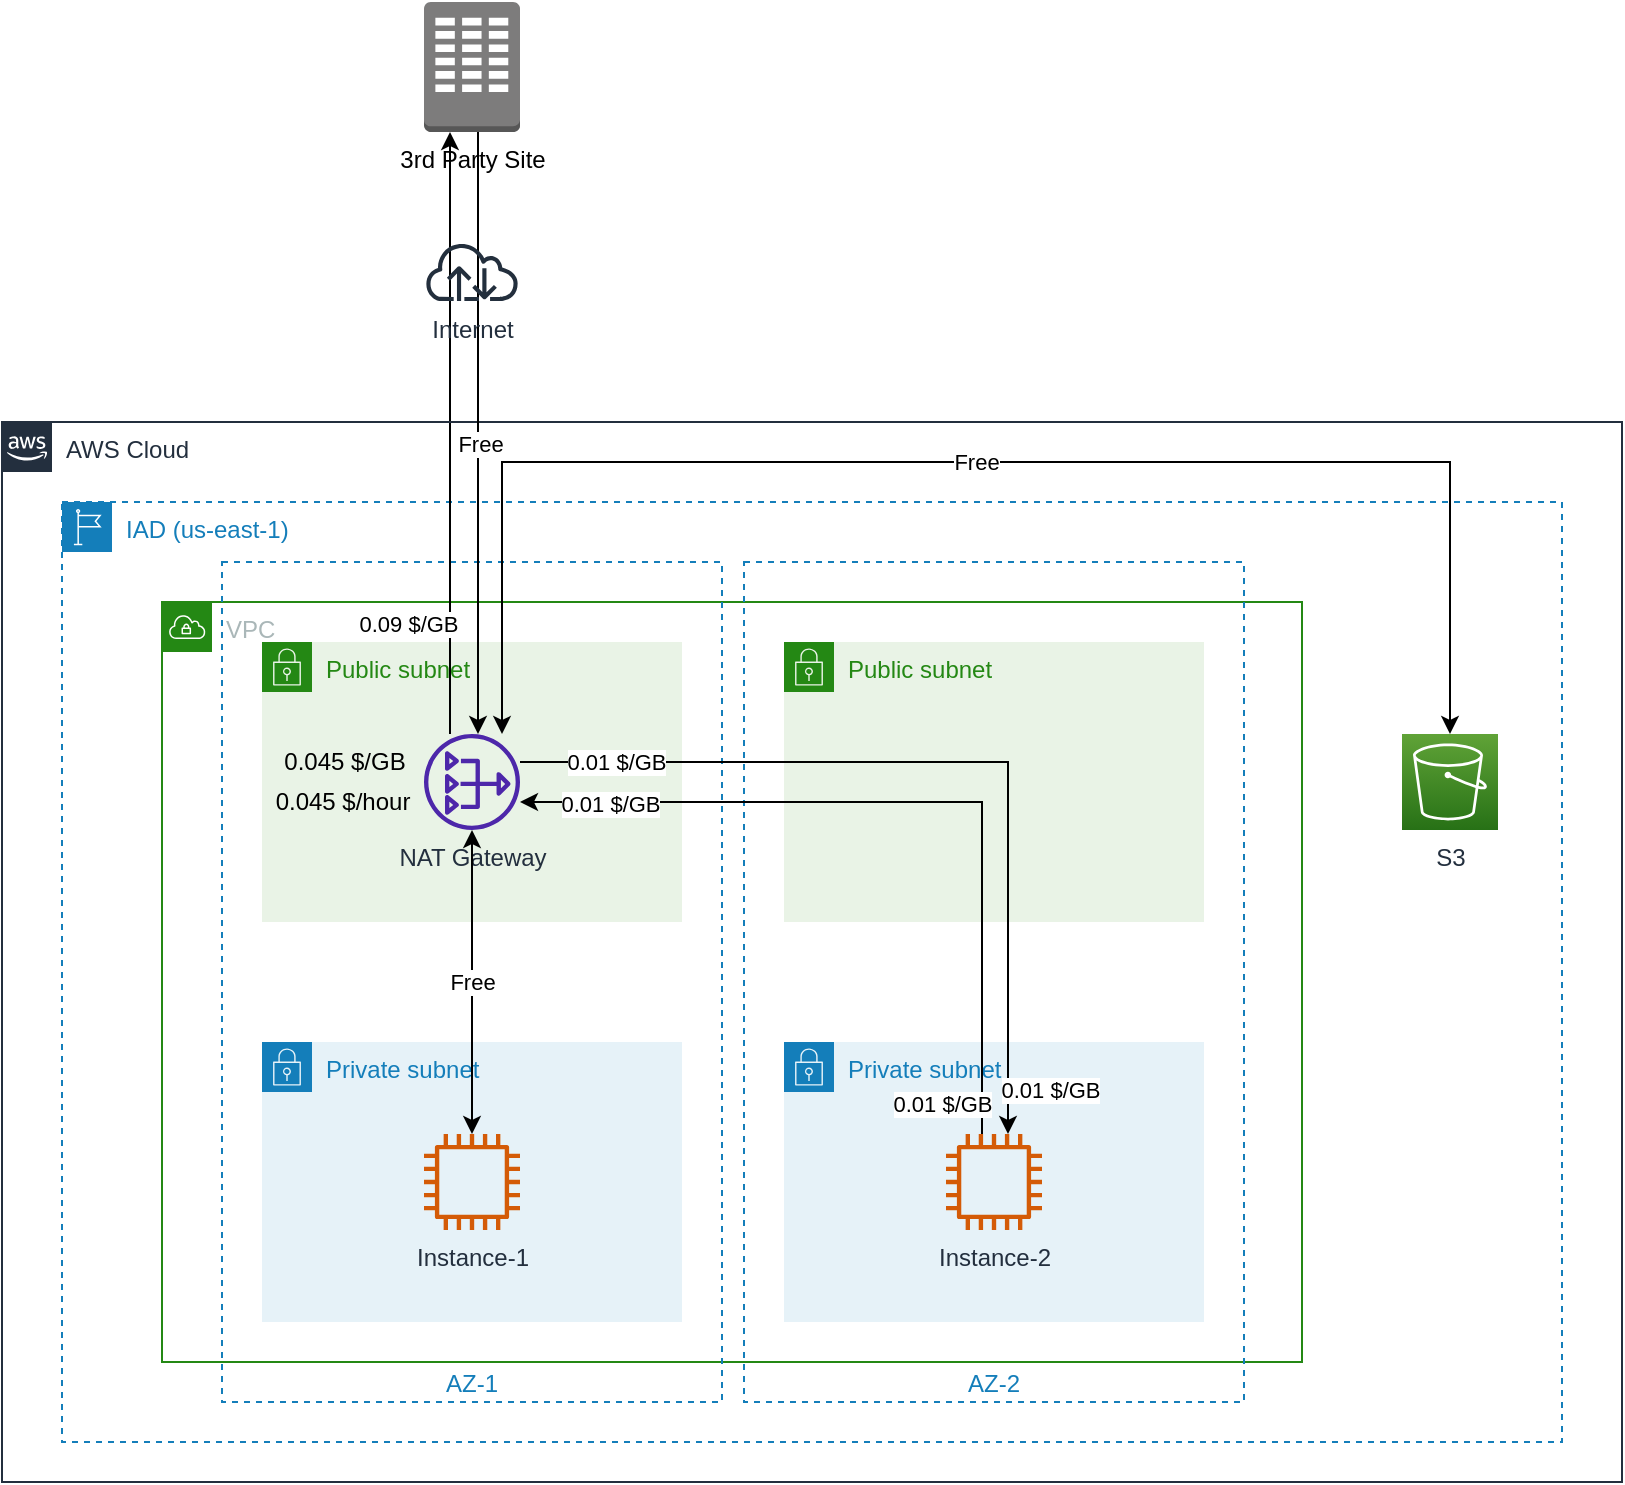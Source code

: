 <mxfile version="16.4.0" type="device"><diagram id="93KpYGUkVHxAvHlZfg2z" name="第 1 页"><mxGraphModel dx="1106" dy="2172" grid="1" gridSize="10" guides="1" tooltips="1" connect="1" arrows="1" fold="1" page="1" pageScale="1" pageWidth="827" pageHeight="1169" math="0" shadow="0"><root><mxCell id="0"/><mxCell id="1" parent="0"/><mxCell id="HjkH10i-RWxZGrdd8x7o-12" value="IAD (us-east-1)" style="points=[[0,0],[0.25,0],[0.5,0],[0.75,0],[1,0],[1,0.25],[1,0.5],[1,0.75],[1,1],[0.75,1],[0.5,1],[0.25,1],[0,1],[0,0.75],[0,0.5],[0,0.25]];outlineConnect=0;gradientColor=none;html=1;whiteSpace=wrap;fontSize=12;fontStyle=0;container=1;pointerEvents=0;collapsible=0;recursiveResize=0;shape=mxgraph.aws4.group;grIcon=mxgraph.aws4.group_region;strokeColor=#147EBA;fillColor=none;verticalAlign=top;align=left;spacingLeft=30;fontColor=#147EBA;dashed=1;" parent="1" vertex="1"><mxGeometry x="130" y="50" width="750" height="470" as="geometry"/></mxCell><mxCell id="HjkH10i-RWxZGrdd8x7o-10" value="VPC" style="points=[[0,0],[0.25,0],[0.5,0],[0.75,0],[1,0],[1,0.25],[1,0.5],[1,0.75],[1,1],[0.75,1],[0.5,1],[0.25,1],[0,1],[0,0.75],[0,0.5],[0,0.25]];outlineConnect=0;gradientColor=none;html=1;whiteSpace=wrap;fontSize=12;fontStyle=0;container=1;pointerEvents=0;collapsible=0;recursiveResize=0;shape=mxgraph.aws4.group;grIcon=mxgraph.aws4.group_vpc;strokeColor=#248814;fillColor=none;verticalAlign=top;align=left;spacingLeft=30;fontColor=#AAB7B8;dashed=0;" parent="1" vertex="1"><mxGeometry x="180" y="100" width="570" height="380" as="geometry"/></mxCell><mxCell id="HjkH10i-RWxZGrdd8x7o-8" value="AZ-1" style="fillColor=none;strokeColor=#147EBA;dashed=1;verticalAlign=bottom;fontStyle=0;fontColor=#147EBA;" parent="1" vertex="1"><mxGeometry x="210" y="80" width="250" height="420" as="geometry"/></mxCell><mxCell id="HjkH10i-RWxZGrdd8x7o-9" value="AZ-2" style="fillColor=none;strokeColor=#147EBA;dashed=1;verticalAlign=bottom;fontStyle=0;fontColor=#147EBA;" parent="1" vertex="1"><mxGeometry x="471" y="80" width="250" height="420" as="geometry"/></mxCell><mxCell id="HjkH10i-RWxZGrdd8x7o-2" value="Public subnet" style="points=[[0,0],[0.25,0],[0.5,0],[0.75,0],[1,0],[1,0.25],[1,0.5],[1,0.75],[1,1],[0.75,1],[0.5,1],[0.25,1],[0,1],[0,0.75],[0,0.5],[0,0.25]];outlineConnect=0;gradientColor=none;html=1;whiteSpace=wrap;fontSize=12;fontStyle=0;container=0;pointerEvents=0;collapsible=0;recursiveResize=0;shape=mxgraph.aws4.group;grIcon=mxgraph.aws4.group_security_group;grStroke=0;strokeColor=#248814;fillColor=#E9F3E6;verticalAlign=top;align=left;spacingLeft=30;fontColor=#248814;dashed=0;" parent="1" vertex="1"><mxGeometry x="230" y="120" width="210" height="140" as="geometry"/></mxCell><mxCell id="HjkH10i-RWxZGrdd8x7o-22" value="Free" style="edgeStyle=orthogonalEdgeStyle;rounded=0;orthogonalLoop=1;jettySize=auto;html=1;entryX=0.5;entryY=0;entryDx=0;entryDy=0;entryPerimeter=0;startArrow=classic;startFill=1;" parent="1" source="HjkH10i-RWxZGrdd8x7o-1" target="HjkH10i-RWxZGrdd8x7o-11" edge="1"><mxGeometry relative="1" as="geometry"><Array as="points"><mxPoint x="350" y="30"/><mxPoint x="824" y="30"/></Array></mxGeometry></mxCell><mxCell id="HjkH10i-RWxZGrdd8x7o-23" style="edgeStyle=orthogonalEdgeStyle;rounded=0;orthogonalLoop=1;jettySize=auto;html=1;startArrow=none;startFill=0;" parent="1" edge="1"><mxGeometry relative="1" as="geometry"><mxPoint x="324" y="166" as="sourcePoint"/><mxPoint x="324" y="-134.97" as="targetPoint"/></mxGeometry></mxCell><mxCell id="HjkH10i-RWxZGrdd8x7o-25" value="0.09 $/GB" style="edgeLabel;html=1;align=center;verticalAlign=middle;resizable=0;points=[];" parent="HjkH10i-RWxZGrdd8x7o-23" vertex="1" connectable="0"><mxGeometry x="-0.634" y="1" relative="1" as="geometry"><mxPoint x="-20" as="offset"/></mxGeometry></mxCell><mxCell id="HjkH10i-RWxZGrdd8x7o-1" value="NAT Gateway" style="sketch=0;outlineConnect=0;fontColor=#232F3E;gradientColor=none;fillColor=#4D27AA;strokeColor=none;dashed=0;verticalLabelPosition=bottom;verticalAlign=top;align=center;html=1;fontSize=12;fontStyle=0;aspect=fixed;pointerEvents=1;shape=mxgraph.aws4.nat_gateway;" parent="1" vertex="1"><mxGeometry x="311" y="166" width="48" height="48" as="geometry"/></mxCell><mxCell id="HjkH10i-RWxZGrdd8x7o-3" value="Private subnet" style="points=[[0,0],[0.25,0],[0.5,0],[0.75,0],[1,0],[1,0.25],[1,0.5],[1,0.75],[1,1],[0.75,1],[0.5,1],[0.25,1],[0,1],[0,0.75],[0,0.5],[0,0.25]];outlineConnect=0;gradientColor=none;html=1;whiteSpace=wrap;fontSize=12;fontStyle=0;container=0;pointerEvents=0;collapsible=0;recursiveResize=0;shape=mxgraph.aws4.group;grIcon=mxgraph.aws4.group_security_group;grStroke=0;strokeColor=#147EBA;fillColor=#E6F2F8;verticalAlign=top;align=left;spacingLeft=30;fontColor=#147EBA;dashed=0;" parent="1" vertex="1"><mxGeometry x="230" y="320" width="210" height="140" as="geometry"/></mxCell><mxCell id="HjkH10i-RWxZGrdd8x7o-15" value="Free" style="edgeStyle=orthogonalEdgeStyle;rounded=0;orthogonalLoop=1;jettySize=auto;html=1;startArrow=classic;startFill=1;" parent="1" source="HjkH10i-RWxZGrdd8x7o-4" target="HjkH10i-RWxZGrdd8x7o-1" edge="1"><mxGeometry relative="1" as="geometry"/></mxCell><mxCell id="HjkH10i-RWxZGrdd8x7o-4" value="Instance-1" style="sketch=0;outlineConnect=0;fontColor=#232F3E;gradientColor=none;fillColor=#D45B07;strokeColor=none;dashed=0;verticalLabelPosition=bottom;verticalAlign=top;align=center;html=1;fontSize=12;fontStyle=0;aspect=fixed;pointerEvents=1;shape=mxgraph.aws4.instance2;" parent="1" vertex="1"><mxGeometry x="311" y="366" width="48" height="48" as="geometry"/></mxCell><mxCell id="HjkH10i-RWxZGrdd8x7o-5" value="Public subnet" style="points=[[0,0],[0.25,0],[0.5,0],[0.75,0],[1,0],[1,0.25],[1,0.5],[1,0.75],[1,1],[0.75,1],[0.5,1],[0.25,1],[0,1],[0,0.75],[0,0.5],[0,0.25]];outlineConnect=0;gradientColor=none;html=1;whiteSpace=wrap;fontSize=12;fontStyle=0;container=0;pointerEvents=0;collapsible=0;recursiveResize=0;shape=mxgraph.aws4.group;grIcon=mxgraph.aws4.group_security_group;grStroke=0;strokeColor=#248814;fillColor=#E9F3E6;verticalAlign=top;align=left;spacingLeft=30;fontColor=#248814;dashed=0;" parent="1" vertex="1"><mxGeometry x="491" y="120" width="210" height="140" as="geometry"/></mxCell><mxCell id="HjkH10i-RWxZGrdd8x7o-6" value="Private subnet" style="points=[[0,0],[0.25,0],[0.5,0],[0.75,0],[1,0],[1,0.25],[1,0.5],[1,0.75],[1,1],[0.75,1],[0.5,1],[0.25,1],[0,1],[0,0.75],[0,0.5],[0,0.25]];outlineConnect=0;gradientColor=none;html=1;whiteSpace=wrap;fontSize=12;fontStyle=0;container=0;pointerEvents=0;collapsible=0;recursiveResize=0;shape=mxgraph.aws4.group;grIcon=mxgraph.aws4.group_security_group;grStroke=0;strokeColor=#147EBA;fillColor=#E6F2F8;verticalAlign=top;align=left;spacingLeft=30;fontColor=#147EBA;dashed=0;" parent="1" vertex="1"><mxGeometry x="491" y="320" width="210" height="140" as="geometry"/></mxCell><mxCell id="HjkH10i-RWxZGrdd8x7o-18" style="edgeStyle=orthogonalEdgeStyle;rounded=0;orthogonalLoop=1;jettySize=auto;html=1;startArrow=none;startFill=0;" parent="1" source="HjkH10i-RWxZGrdd8x7o-7" target="HjkH10i-RWxZGrdd8x7o-1" edge="1"><mxGeometry relative="1" as="geometry"><Array as="points"><mxPoint x="590" y="200"/></Array></mxGeometry></mxCell><mxCell id="HjkH10i-RWxZGrdd8x7o-19" value="0.01 $/GB" style="edgeLabel;html=1;align=center;verticalAlign=middle;resizable=0;points=[];" parent="HjkH10i-RWxZGrdd8x7o-18" vertex="1" connectable="0"><mxGeometry x="-0.94" relative="1" as="geometry"><mxPoint x="-20" y="-3" as="offset"/></mxGeometry></mxCell><mxCell id="jgN2IIFE6krK_LJlSeYD-2" value="0.01 $/GB" style="edgeLabel;html=1;align=center;verticalAlign=middle;resizable=0;points=[];" vertex="1" connectable="0" parent="HjkH10i-RWxZGrdd8x7o-18"><mxGeometry x="0.773" y="1" relative="1" as="geometry"><mxPoint as="offset"/></mxGeometry></mxCell><mxCell id="HjkH10i-RWxZGrdd8x7o-7" value="Instance-2" style="sketch=0;outlineConnect=0;fontColor=#232F3E;gradientColor=none;fillColor=#D45B07;strokeColor=none;dashed=0;verticalLabelPosition=bottom;verticalAlign=top;align=center;html=1;fontSize=12;fontStyle=0;aspect=fixed;pointerEvents=1;shape=mxgraph.aws4.instance2;" parent="1" vertex="1"><mxGeometry x="572" y="366" width="48" height="48" as="geometry"/></mxCell><mxCell id="HjkH10i-RWxZGrdd8x7o-11" value="S3" style="sketch=0;points=[[0,0,0],[0.25,0,0],[0.5,0,0],[0.75,0,0],[1,0,0],[0,1,0],[0.25,1,0],[0.5,1,0],[0.75,1,0],[1,1,0],[0,0.25,0],[0,0.5,0],[0,0.75,0],[1,0.25,0],[1,0.5,0],[1,0.75,0]];outlineConnect=0;fontColor=#232F3E;gradientColor=#60A337;gradientDirection=north;fillColor=#277116;strokeColor=#ffffff;dashed=0;verticalLabelPosition=bottom;verticalAlign=top;align=center;html=1;fontSize=12;fontStyle=0;aspect=fixed;shape=mxgraph.aws4.resourceIcon;resIcon=mxgraph.aws4.s3;" parent="1" vertex="1"><mxGeometry x="800" y="166" width="48" height="48" as="geometry"/></mxCell><mxCell id="HjkH10i-RWxZGrdd8x7o-13" value="AWS Cloud" style="points=[[0,0],[0.25,0],[0.5,0],[0.75,0],[1,0],[1,0.25],[1,0.5],[1,0.75],[1,1],[0.75,1],[0.5,1],[0.25,1],[0,1],[0,0.75],[0,0.5],[0,0.25]];outlineConnect=0;gradientColor=none;html=1;whiteSpace=wrap;fontSize=12;fontStyle=0;container=1;pointerEvents=0;collapsible=0;recursiveResize=0;shape=mxgraph.aws4.group;grIcon=mxgraph.aws4.group_aws_cloud_alt;strokeColor=#232F3E;fillColor=none;verticalAlign=top;align=left;spacingLeft=30;fontColor=#232F3E;dashed=0;" parent="1" vertex="1"><mxGeometry x="100" y="10" width="810" height="530" as="geometry"/></mxCell><mxCell id="HjkH10i-RWxZGrdd8x7o-24" style="edgeStyle=orthogonalEdgeStyle;rounded=0;orthogonalLoop=1;jettySize=auto;html=1;startArrow=none;startFill=0;" parent="1" edge="1"><mxGeometry relative="1" as="geometry"><mxPoint x="338" y="-134.97" as="sourcePoint"/><mxPoint x="338" y="166" as="targetPoint"/><Array as="points"><mxPoint x="338" y="-20"/><mxPoint x="338" y="-20"/></Array></mxGeometry></mxCell><mxCell id="HjkH10i-RWxZGrdd8x7o-26" value="Free" style="edgeLabel;html=1;align=center;verticalAlign=middle;resizable=0;points=[];" parent="HjkH10i-RWxZGrdd8x7o-24" vertex="1" connectable="0"><mxGeometry x="0.036" y="1" relative="1" as="geometry"><mxPoint as="offset"/></mxGeometry></mxCell><mxCell id="HjkH10i-RWxZGrdd8x7o-14" value="3rd Party Site" style="outlineConnect=0;dashed=0;verticalLabelPosition=bottom;verticalAlign=top;align=center;html=1;shape=mxgraph.aws3.corporate_data_center;fillColor=#7D7C7C;gradientColor=none;aspect=fixed;" parent="1" vertex="1"><mxGeometry x="311" y="-200" width="48" height="65.03" as="geometry"/></mxCell><mxCell id="HjkH10i-RWxZGrdd8x7o-16" value="0.045 $/hour" style="text;html=1;align=center;verticalAlign=middle;resizable=0;points=[];autosize=1;strokeColor=none;fillColor=none;" parent="1" vertex="1"><mxGeometry x="230" y="190" width="80" height="20" as="geometry"/></mxCell><mxCell id="HjkH10i-RWxZGrdd8x7o-17" value="0.045 $/GB" style="text;html=1;align=center;verticalAlign=middle;resizable=0;points=[];autosize=1;strokeColor=none;fillColor=none;" parent="1" vertex="1"><mxGeometry x="231" y="170" width="80" height="20" as="geometry"/></mxCell><mxCell id="HjkH10i-RWxZGrdd8x7o-20" style="edgeStyle=orthogonalEdgeStyle;rounded=0;orthogonalLoop=1;jettySize=auto;html=1;startArrow=none;startFill=0;" parent="1" source="HjkH10i-RWxZGrdd8x7o-1" target="HjkH10i-RWxZGrdd8x7o-7" edge="1"><mxGeometry relative="1" as="geometry"><Array as="points"><mxPoint x="603" y="180"/></Array></mxGeometry></mxCell><mxCell id="HjkH10i-RWxZGrdd8x7o-21" value="0.01 $/GB" style="edgeLabel;html=1;align=center;verticalAlign=middle;resizable=0;points=[];" parent="HjkH10i-RWxZGrdd8x7o-20" vertex="1" connectable="0"><mxGeometry x="0.93" y="3" relative="1" as="geometry"><mxPoint x="18" y="-7" as="offset"/></mxGeometry></mxCell><mxCell id="jgN2IIFE6krK_LJlSeYD-1" value="0.01 $/GB" style="edgeLabel;html=1;align=center;verticalAlign=middle;resizable=0;points=[];" vertex="1" connectable="0" parent="HjkH10i-RWxZGrdd8x7o-20"><mxGeometry x="-0.777" relative="1" as="geometry"><mxPoint as="offset"/></mxGeometry></mxCell><mxCell id="HjkH10i-RWxZGrdd8x7o-27" value="Internet" style="sketch=0;outlineConnect=0;fontColor=#232F3E;gradientColor=none;fillColor=#232F3D;strokeColor=none;dashed=0;verticalLabelPosition=bottom;verticalAlign=top;align=center;html=1;fontSize=12;fontStyle=0;aspect=fixed;pointerEvents=1;shape=mxgraph.aws4.internet;" parent="1" vertex="1"><mxGeometry x="311" y="-80" width="48" height="29.54" as="geometry"/></mxCell></root></mxGraphModel></diagram></mxfile>
